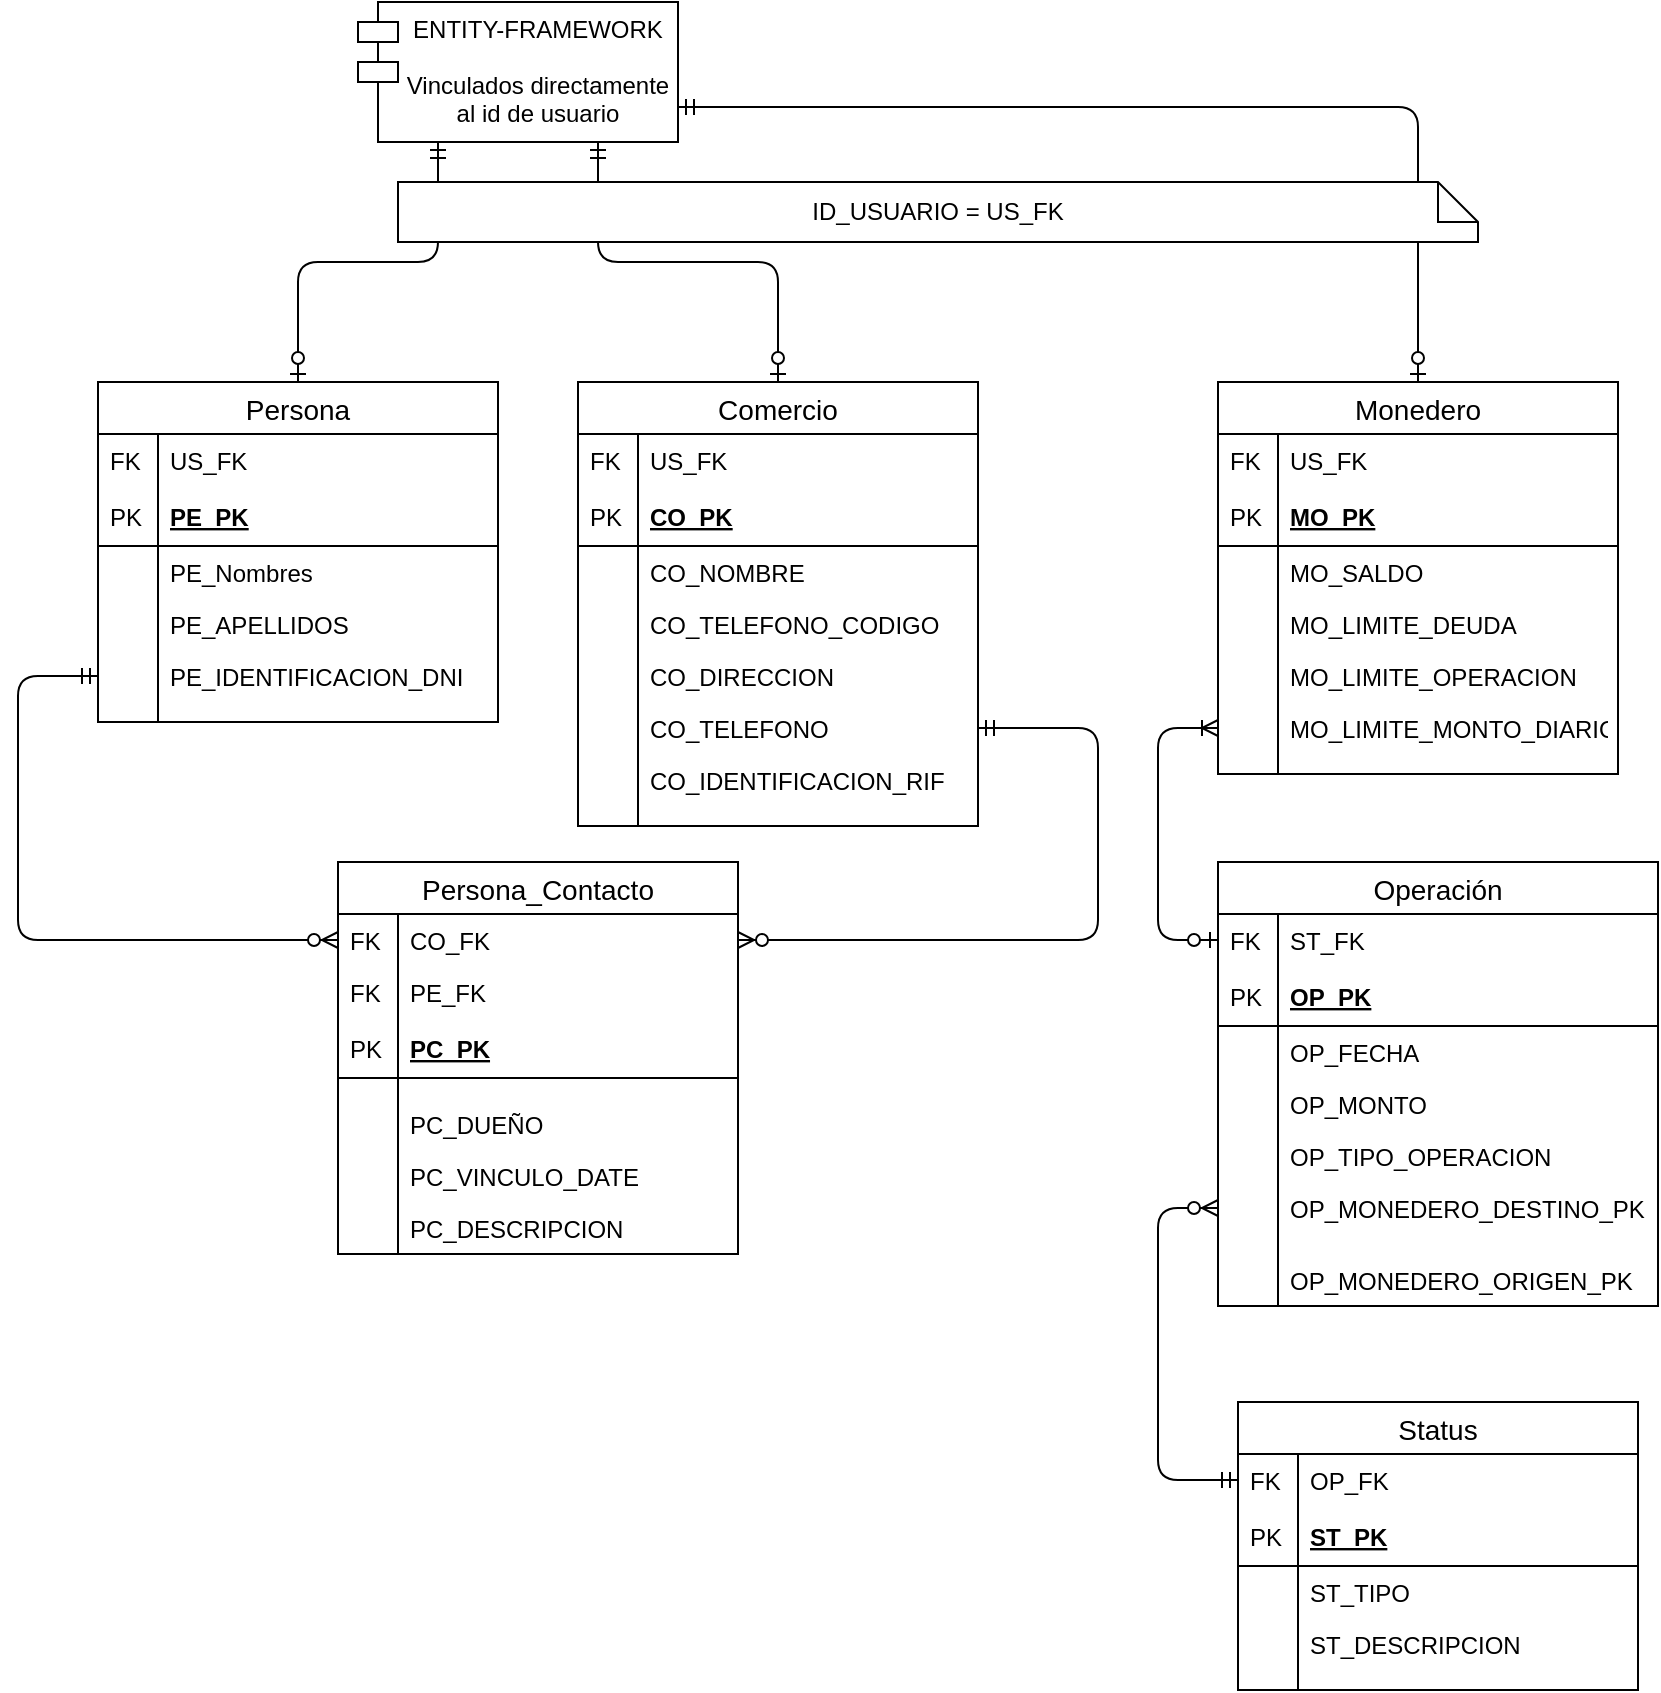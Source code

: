 <mxfile version="13.0.8" type="device"><diagram id="axngu85mqg8mHE7ssoR2" name="Page-1"><mxGraphModel dx="946" dy="1069" grid="1" gridSize="10" guides="1" tooltips="1" connect="1" arrows="1" fold="1" page="1" pageScale="1" pageWidth="827" pageHeight="1169" math="0" shadow="0"><root><mxCell id="0"/><mxCell id="1" parent="0"/><mxCell id="4DA2z_8frAmBCj-Iice0-1" value="Persona" style="swimlane;fontStyle=0;childLayout=stackLayout;horizontal=1;startSize=26;horizontalStack=0;resizeParent=1;resizeParentMax=0;resizeLast=0;collapsible=1;marginBottom=0;align=center;fontSize=14;" vertex="1" parent="1"><mxGeometry x="80" y="360" width="200" height="170" as="geometry"/></mxCell><mxCell id="4DA2z_8frAmBCj-Iice0-12" value="US_FK" style="shape=partialRectangle;top=0;left=0;right=0;bottom=0;align=left;verticalAlign=top;fillColor=none;spacingLeft=34;spacingRight=4;overflow=hidden;rotatable=0;points=[[0,0.5],[1,0.5]];portConstraint=eastwest;dropTarget=0;fontSize=12;" vertex="1" parent="4DA2z_8frAmBCj-Iice0-1"><mxGeometry y="26" width="200" height="26" as="geometry"/></mxCell><mxCell id="4DA2z_8frAmBCj-Iice0-13" value="FK" style="shape=partialRectangle;top=0;left=0;bottom=0;fillColor=none;align=left;verticalAlign=top;spacingLeft=4;spacingRight=4;overflow=hidden;rotatable=0;points=[];portConstraint=eastwest;part=1;fontSize=12;" vertex="1" connectable="0" parent="4DA2z_8frAmBCj-Iice0-12"><mxGeometry width="30" height="26" as="geometry"/></mxCell><mxCell id="4DA2z_8frAmBCj-Iice0-2" value="PE_PK" style="shape=partialRectangle;top=0;left=0;right=0;bottom=1;align=left;verticalAlign=middle;fillColor=none;spacingLeft=34;spacingRight=4;overflow=hidden;rotatable=0;points=[[0,0.5],[1,0.5]];portConstraint=eastwest;dropTarget=0;fontStyle=5;fontSize=12;" vertex="1" parent="4DA2z_8frAmBCj-Iice0-1"><mxGeometry y="52" width="200" height="30" as="geometry"/></mxCell><mxCell id="4DA2z_8frAmBCj-Iice0-3" value="PK" style="shape=partialRectangle;top=0;left=0;bottom=0;fillColor=none;align=left;verticalAlign=middle;spacingLeft=4;spacingRight=4;overflow=hidden;rotatable=0;points=[];portConstraint=eastwest;part=1;fontSize=12;" vertex="1" connectable="0" parent="4DA2z_8frAmBCj-Iice0-2"><mxGeometry width="30" height="30" as="geometry"/></mxCell><mxCell id="4DA2z_8frAmBCj-Iice0-4" value="PE_Nombres" style="shape=partialRectangle;top=0;left=0;right=0;bottom=0;align=left;verticalAlign=top;fillColor=none;spacingLeft=34;spacingRight=4;overflow=hidden;rotatable=0;points=[[0,0.5],[1,0.5]];portConstraint=eastwest;dropTarget=0;fontSize=12;" vertex="1" parent="4DA2z_8frAmBCj-Iice0-1"><mxGeometry y="82" width="200" height="26" as="geometry"/></mxCell><mxCell id="4DA2z_8frAmBCj-Iice0-5" value="" style="shape=partialRectangle;top=0;left=0;bottom=0;fillColor=none;align=left;verticalAlign=top;spacingLeft=4;spacingRight=4;overflow=hidden;rotatable=0;points=[];portConstraint=eastwest;part=1;fontSize=12;" vertex="1" connectable="0" parent="4DA2z_8frAmBCj-Iice0-4"><mxGeometry width="30" height="26" as="geometry"/></mxCell><mxCell id="4DA2z_8frAmBCj-Iice0-6" value="PE_APELLIDOS" style="shape=partialRectangle;top=0;left=0;right=0;bottom=0;align=left;verticalAlign=top;fillColor=none;spacingLeft=34;spacingRight=4;overflow=hidden;rotatable=0;points=[[0,0.5],[1,0.5]];portConstraint=eastwest;dropTarget=0;fontSize=12;" vertex="1" parent="4DA2z_8frAmBCj-Iice0-1"><mxGeometry y="108" width="200" height="26" as="geometry"/></mxCell><mxCell id="4DA2z_8frAmBCj-Iice0-7" value="" style="shape=partialRectangle;top=0;left=0;bottom=0;fillColor=none;align=left;verticalAlign=top;spacingLeft=4;spacingRight=4;overflow=hidden;rotatable=0;points=[];portConstraint=eastwest;part=1;fontSize=12;" vertex="1" connectable="0" parent="4DA2z_8frAmBCj-Iice0-6"><mxGeometry width="30" height="26" as="geometry"/></mxCell><mxCell id="4DA2z_8frAmBCj-Iice0-8" value="PE_IDENTIFICACION_DNI" style="shape=partialRectangle;top=0;left=0;right=0;bottom=0;align=left;verticalAlign=top;fillColor=none;spacingLeft=34;spacingRight=4;overflow=hidden;rotatable=0;points=[[0,0.5],[1,0.5]];portConstraint=eastwest;dropTarget=0;fontSize=12;" vertex="1" parent="4DA2z_8frAmBCj-Iice0-1"><mxGeometry y="134" width="200" height="26" as="geometry"/></mxCell><mxCell id="4DA2z_8frAmBCj-Iice0-9" value="" style="shape=partialRectangle;top=0;left=0;bottom=0;fillColor=none;align=left;verticalAlign=top;spacingLeft=4;spacingRight=4;overflow=hidden;rotatable=0;points=[];portConstraint=eastwest;part=1;fontSize=12;" vertex="1" connectable="0" parent="4DA2z_8frAmBCj-Iice0-8"><mxGeometry width="30" height="26" as="geometry"/></mxCell><mxCell id="4DA2z_8frAmBCj-Iice0-10" value="" style="shape=partialRectangle;top=0;left=0;right=0;bottom=0;align=left;verticalAlign=top;fillColor=none;spacingLeft=34;spacingRight=4;overflow=hidden;rotatable=0;points=[[0,0.5],[1,0.5]];portConstraint=eastwest;dropTarget=0;fontSize=12;" vertex="1" parent="4DA2z_8frAmBCj-Iice0-1"><mxGeometry y="160" width="200" height="10" as="geometry"/></mxCell><mxCell id="4DA2z_8frAmBCj-Iice0-11" value="" style="shape=partialRectangle;top=0;left=0;bottom=0;fillColor=none;align=left;verticalAlign=top;spacingLeft=4;spacingRight=4;overflow=hidden;rotatable=0;points=[];portConstraint=eastwest;part=1;fontSize=12;" vertex="1" connectable="0" parent="4DA2z_8frAmBCj-Iice0-10"><mxGeometry width="30" height="10" as="geometry"/></mxCell><mxCell id="4DA2z_8frAmBCj-Iice0-14" value="Comercio" style="swimlane;fontStyle=0;childLayout=stackLayout;horizontal=1;startSize=26;horizontalStack=0;resizeParent=1;resizeParentMax=0;resizeLast=0;collapsible=1;marginBottom=0;align=center;fontSize=14;" vertex="1" parent="1"><mxGeometry x="320" y="360" width="200" height="222" as="geometry"/></mxCell><mxCell id="4DA2z_8frAmBCj-Iice0-15" value="US_FK" style="shape=partialRectangle;top=0;left=0;right=0;bottom=0;align=left;verticalAlign=top;fillColor=none;spacingLeft=34;spacingRight=4;overflow=hidden;rotatable=0;points=[[0,0.5],[1,0.5]];portConstraint=eastwest;dropTarget=0;fontSize=12;" vertex="1" parent="4DA2z_8frAmBCj-Iice0-14"><mxGeometry y="26" width="200" height="26" as="geometry"/></mxCell><mxCell id="4DA2z_8frAmBCj-Iice0-16" value="FK" style="shape=partialRectangle;top=0;left=0;bottom=0;fillColor=none;align=left;verticalAlign=top;spacingLeft=4;spacingRight=4;overflow=hidden;rotatable=0;points=[];portConstraint=eastwest;part=1;fontSize=12;" vertex="1" connectable="0" parent="4DA2z_8frAmBCj-Iice0-15"><mxGeometry width="30" height="26" as="geometry"/></mxCell><mxCell id="4DA2z_8frAmBCj-Iice0-17" value="CO_PK" style="shape=partialRectangle;top=0;left=0;right=0;bottom=1;align=left;verticalAlign=middle;fillColor=none;spacingLeft=34;spacingRight=4;overflow=hidden;rotatable=0;points=[[0,0.5],[1,0.5]];portConstraint=eastwest;dropTarget=0;fontStyle=5;fontSize=12;" vertex="1" parent="4DA2z_8frAmBCj-Iice0-14"><mxGeometry y="52" width="200" height="30" as="geometry"/></mxCell><mxCell id="4DA2z_8frAmBCj-Iice0-18" value="PK" style="shape=partialRectangle;top=0;left=0;bottom=0;fillColor=none;align=left;verticalAlign=middle;spacingLeft=4;spacingRight=4;overflow=hidden;rotatable=0;points=[];portConstraint=eastwest;part=1;fontSize=12;" vertex="1" connectable="0" parent="4DA2z_8frAmBCj-Iice0-17"><mxGeometry width="30" height="30" as="geometry"/></mxCell><mxCell id="4DA2z_8frAmBCj-Iice0-19" value="CO_NOMBRE" style="shape=partialRectangle;top=0;left=0;right=0;bottom=0;align=left;verticalAlign=top;fillColor=none;spacingLeft=34;spacingRight=4;overflow=hidden;rotatable=0;points=[[0,0.5],[1,0.5]];portConstraint=eastwest;dropTarget=0;fontSize=12;" vertex="1" parent="4DA2z_8frAmBCj-Iice0-14"><mxGeometry y="82" width="200" height="26" as="geometry"/></mxCell><mxCell id="4DA2z_8frAmBCj-Iice0-20" value="" style="shape=partialRectangle;top=0;left=0;bottom=0;fillColor=none;align=left;verticalAlign=top;spacingLeft=4;spacingRight=4;overflow=hidden;rotatable=0;points=[];portConstraint=eastwest;part=1;fontSize=12;" vertex="1" connectable="0" parent="4DA2z_8frAmBCj-Iice0-19"><mxGeometry width="30" height="26" as="geometry"/></mxCell><mxCell id="4DA2z_8frAmBCj-Iice0-27" value="CO_TELEFONO_CODIGO" style="shape=partialRectangle;top=0;left=0;right=0;bottom=0;align=left;verticalAlign=top;fillColor=none;spacingLeft=34;spacingRight=4;overflow=hidden;rotatable=0;points=[[0,0.5],[1,0.5]];portConstraint=eastwest;dropTarget=0;fontSize=12;" vertex="1" parent="4DA2z_8frAmBCj-Iice0-14"><mxGeometry y="108" width="200" height="26" as="geometry"/></mxCell><mxCell id="4DA2z_8frAmBCj-Iice0-28" value="" style="shape=partialRectangle;top=0;left=0;bottom=0;fillColor=none;align=left;verticalAlign=top;spacingLeft=4;spacingRight=4;overflow=hidden;rotatable=0;points=[];portConstraint=eastwest;part=1;fontSize=12;" vertex="1" connectable="0" parent="4DA2z_8frAmBCj-Iice0-27"><mxGeometry width="30" height="26" as="geometry"/></mxCell><mxCell id="4DA2z_8frAmBCj-Iice0-21" value="CO_DIRECCION" style="shape=partialRectangle;top=0;left=0;right=0;bottom=0;align=left;verticalAlign=top;fillColor=none;spacingLeft=34;spacingRight=4;overflow=hidden;rotatable=0;points=[[0,0.5],[1,0.5]];portConstraint=eastwest;dropTarget=0;fontSize=12;" vertex="1" parent="4DA2z_8frAmBCj-Iice0-14"><mxGeometry y="134" width="200" height="26" as="geometry"/></mxCell><mxCell id="4DA2z_8frAmBCj-Iice0-22" value="" style="shape=partialRectangle;top=0;left=0;bottom=0;fillColor=none;align=left;verticalAlign=top;spacingLeft=4;spacingRight=4;overflow=hidden;rotatable=0;points=[];portConstraint=eastwest;part=1;fontSize=12;" vertex="1" connectable="0" parent="4DA2z_8frAmBCj-Iice0-21"><mxGeometry width="30" height="26" as="geometry"/></mxCell><mxCell id="4DA2z_8frAmBCj-Iice0-29" value="CO_TELEFONO" style="shape=partialRectangle;top=0;left=0;right=0;bottom=0;align=left;verticalAlign=top;fillColor=none;spacingLeft=34;spacingRight=4;overflow=hidden;rotatable=0;points=[[0,0.5],[1,0.5]];portConstraint=eastwest;dropTarget=0;fontSize=12;" vertex="1" parent="4DA2z_8frAmBCj-Iice0-14"><mxGeometry y="160" width="200" height="26" as="geometry"/></mxCell><mxCell id="4DA2z_8frAmBCj-Iice0-30" value="" style="shape=partialRectangle;top=0;left=0;bottom=0;fillColor=none;align=left;verticalAlign=top;spacingLeft=4;spacingRight=4;overflow=hidden;rotatable=0;points=[];portConstraint=eastwest;part=1;fontSize=12;" vertex="1" connectable="0" parent="4DA2z_8frAmBCj-Iice0-29"><mxGeometry width="30" height="26" as="geometry"/></mxCell><mxCell id="4DA2z_8frAmBCj-Iice0-23" value="CO_IDENTIFICACION_RIF" style="shape=partialRectangle;top=0;left=0;right=0;bottom=0;align=left;verticalAlign=top;fillColor=none;spacingLeft=34;spacingRight=4;overflow=hidden;rotatable=0;points=[[0,0.5],[1,0.5]];portConstraint=eastwest;dropTarget=0;fontSize=12;" vertex="1" parent="4DA2z_8frAmBCj-Iice0-14"><mxGeometry y="186" width="200" height="26" as="geometry"/></mxCell><mxCell id="4DA2z_8frAmBCj-Iice0-24" value="" style="shape=partialRectangle;top=0;left=0;bottom=0;fillColor=none;align=left;verticalAlign=top;spacingLeft=4;spacingRight=4;overflow=hidden;rotatable=0;points=[];portConstraint=eastwest;part=1;fontSize=12;" vertex="1" connectable="0" parent="4DA2z_8frAmBCj-Iice0-23"><mxGeometry width="30" height="26" as="geometry"/></mxCell><mxCell id="4DA2z_8frAmBCj-Iice0-25" value="" style="shape=partialRectangle;top=0;left=0;right=0;bottom=0;align=left;verticalAlign=top;fillColor=none;spacingLeft=34;spacingRight=4;overflow=hidden;rotatable=0;points=[[0,0.5],[1,0.5]];portConstraint=eastwest;dropTarget=0;fontSize=12;" vertex="1" parent="4DA2z_8frAmBCj-Iice0-14"><mxGeometry y="212" width="200" height="10" as="geometry"/></mxCell><mxCell id="4DA2z_8frAmBCj-Iice0-26" value="" style="shape=partialRectangle;top=0;left=0;bottom=0;fillColor=none;align=left;verticalAlign=top;spacingLeft=4;spacingRight=4;overflow=hidden;rotatable=0;points=[];portConstraint=eastwest;part=1;fontSize=12;" vertex="1" connectable="0" parent="4DA2z_8frAmBCj-Iice0-25"><mxGeometry width="30" height="10" as="geometry"/></mxCell><mxCell id="4DA2z_8frAmBCj-Iice0-31" value="Persona_Contacto" style="swimlane;fontStyle=0;childLayout=stackLayout;horizontal=1;startSize=26;horizontalStack=0;resizeParent=1;resizeParentMax=0;resizeLast=0;collapsible=1;marginBottom=0;align=center;fontSize=14;" vertex="1" parent="1"><mxGeometry x="200" y="600" width="200" height="196" as="geometry"/></mxCell><mxCell id="4DA2z_8frAmBCj-Iice0-32" value="CO_FK" style="shape=partialRectangle;top=0;left=0;right=0;bottom=0;align=left;verticalAlign=top;fillColor=none;spacingLeft=34;spacingRight=4;overflow=hidden;rotatable=0;points=[[0,0.5],[1,0.5]];portConstraint=eastwest;dropTarget=0;fontSize=12;" vertex="1" parent="4DA2z_8frAmBCj-Iice0-31"><mxGeometry y="26" width="200" height="26" as="geometry"/></mxCell><mxCell id="4DA2z_8frAmBCj-Iice0-33" value="FK" style="shape=partialRectangle;top=0;left=0;bottom=0;fillColor=none;align=left;verticalAlign=top;spacingLeft=4;spacingRight=4;overflow=hidden;rotatable=0;points=[];portConstraint=eastwest;part=1;fontSize=12;" vertex="1" connectable="0" parent="4DA2z_8frAmBCj-Iice0-32"><mxGeometry width="30" height="26" as="geometry"/></mxCell><mxCell id="4DA2z_8frAmBCj-Iice0-48" value="PE_FK" style="shape=partialRectangle;top=0;left=0;right=0;bottom=0;align=left;verticalAlign=top;fillColor=none;spacingLeft=34;spacingRight=4;overflow=hidden;rotatable=0;points=[[0,0.5],[1,0.5]];portConstraint=eastwest;dropTarget=0;fontSize=12;" vertex="1" parent="4DA2z_8frAmBCj-Iice0-31"><mxGeometry y="52" width="200" height="26" as="geometry"/></mxCell><mxCell id="4DA2z_8frAmBCj-Iice0-49" value="FK" style="shape=partialRectangle;top=0;left=0;bottom=0;fillColor=none;align=left;verticalAlign=top;spacingLeft=4;spacingRight=4;overflow=hidden;rotatable=0;points=[];portConstraint=eastwest;part=1;fontSize=12;" vertex="1" connectable="0" parent="4DA2z_8frAmBCj-Iice0-48"><mxGeometry width="30" height="26" as="geometry"/></mxCell><mxCell id="4DA2z_8frAmBCj-Iice0-34" value="PC_PK" style="shape=partialRectangle;top=0;left=0;right=0;bottom=1;align=left;verticalAlign=middle;fillColor=none;spacingLeft=34;spacingRight=4;overflow=hidden;rotatable=0;points=[[0,0.5],[1,0.5]];portConstraint=eastwest;dropTarget=0;fontStyle=5;fontSize=12;" vertex="1" parent="4DA2z_8frAmBCj-Iice0-31"><mxGeometry y="78" width="200" height="30" as="geometry"/></mxCell><mxCell id="4DA2z_8frAmBCj-Iice0-35" value="PK" style="shape=partialRectangle;top=0;left=0;bottom=0;fillColor=none;align=left;verticalAlign=middle;spacingLeft=4;spacingRight=4;overflow=hidden;rotatable=0;points=[];portConstraint=eastwest;part=1;fontSize=12;" vertex="1" connectable="0" parent="4DA2z_8frAmBCj-Iice0-34"><mxGeometry width="30" height="30" as="geometry"/></mxCell><mxCell id="4DA2z_8frAmBCj-Iice0-46" value="" style="shape=partialRectangle;top=0;left=0;right=0;bottom=0;align=left;verticalAlign=top;fillColor=none;spacingLeft=34;spacingRight=4;overflow=hidden;rotatable=0;points=[[0,0.5],[1,0.5]];portConstraint=eastwest;dropTarget=0;fontSize=12;" vertex="1" parent="4DA2z_8frAmBCj-Iice0-31"><mxGeometry y="108" width="200" height="10" as="geometry"/></mxCell><mxCell id="4DA2z_8frAmBCj-Iice0-47" value="" style="shape=partialRectangle;top=0;left=0;bottom=0;fillColor=none;align=left;verticalAlign=top;spacingLeft=4;spacingRight=4;overflow=hidden;rotatable=0;points=[];portConstraint=eastwest;part=1;fontSize=12;" vertex="1" connectable="0" parent="4DA2z_8frAmBCj-Iice0-46"><mxGeometry width="30" height="10" as="geometry"/></mxCell><mxCell id="4DA2z_8frAmBCj-Iice0-52" value="PC_DUEÑO" style="shape=partialRectangle;top=0;left=0;right=0;bottom=0;align=left;verticalAlign=top;fillColor=none;spacingLeft=34;spacingRight=4;overflow=hidden;rotatable=0;points=[[0,0.5],[1,0.5]];portConstraint=eastwest;dropTarget=0;fontSize=12;" vertex="1" parent="4DA2z_8frAmBCj-Iice0-31"><mxGeometry y="118" width="200" height="26" as="geometry"/></mxCell><mxCell id="4DA2z_8frAmBCj-Iice0-53" value="" style="shape=partialRectangle;top=0;left=0;bottom=0;fillColor=none;align=left;verticalAlign=top;spacingLeft=4;spacingRight=4;overflow=hidden;rotatable=0;points=[];portConstraint=eastwest;part=1;fontSize=12;" vertex="1" connectable="0" parent="4DA2z_8frAmBCj-Iice0-52"><mxGeometry width="30" height="26" as="geometry"/></mxCell><mxCell id="4DA2z_8frAmBCj-Iice0-54" value="PC_VINCULO_DATE" style="shape=partialRectangle;top=0;left=0;right=0;bottom=0;align=left;verticalAlign=top;fillColor=none;spacingLeft=34;spacingRight=4;overflow=hidden;rotatable=0;points=[[0,0.5],[1,0.5]];portConstraint=eastwest;dropTarget=0;fontSize=12;" vertex="1" parent="4DA2z_8frAmBCj-Iice0-31"><mxGeometry y="144" width="200" height="26" as="geometry"/></mxCell><mxCell id="4DA2z_8frAmBCj-Iice0-55" value="" style="shape=partialRectangle;top=0;left=0;bottom=0;fillColor=none;align=left;verticalAlign=top;spacingLeft=4;spacingRight=4;overflow=hidden;rotatable=0;points=[];portConstraint=eastwest;part=1;fontSize=12;" vertex="1" connectable="0" parent="4DA2z_8frAmBCj-Iice0-54"><mxGeometry width="30" height="26" as="geometry"/></mxCell><mxCell id="4DA2z_8frAmBCj-Iice0-56" value="PC_DESCRIPCION" style="shape=partialRectangle;top=0;left=0;right=0;bottom=0;align=left;verticalAlign=top;fillColor=none;spacingLeft=34;spacingRight=4;overflow=hidden;rotatable=0;points=[[0,0.5],[1,0.5]];portConstraint=eastwest;dropTarget=0;fontSize=12;" vertex="1" parent="4DA2z_8frAmBCj-Iice0-31"><mxGeometry y="170" width="200" height="26" as="geometry"/></mxCell><mxCell id="4DA2z_8frAmBCj-Iice0-57" value="" style="shape=partialRectangle;top=0;left=0;bottom=0;fillColor=none;align=left;verticalAlign=top;spacingLeft=4;spacingRight=4;overflow=hidden;rotatable=0;points=[];portConstraint=eastwest;part=1;fontSize=12;" vertex="1" connectable="0" parent="4DA2z_8frAmBCj-Iice0-56"><mxGeometry width="30" height="26" as="geometry"/></mxCell><mxCell id="4DA2z_8frAmBCj-Iice0-59" value="ENTITY-FRAMEWORK&#10;&#10;Vinculados directamente &#10;al id de usuario" style="shape=module;align=left;spacingLeft=20;align=center;verticalAlign=top;" vertex="1" parent="1"><mxGeometry x="210" y="170" width="160" height="70" as="geometry"/></mxCell><mxCell id="4DA2z_8frAmBCj-Iice0-60" value="" style="edgeStyle=orthogonalEdgeStyle;fontSize=12;html=1;endArrow=ERzeroToMany;startArrow=ERmandOne;entryX=0;entryY=0.5;entryDx=0;entryDy=0;exitX=0;exitY=0.5;exitDx=0;exitDy=0;" edge="1" parent="1" source="4DA2z_8frAmBCj-Iice0-8" target="4DA2z_8frAmBCj-Iice0-32"><mxGeometry width="100" height="100" relative="1" as="geometry"><mxPoint x="220" y="590" as="sourcePoint"/><mxPoint x="550" y="590" as="targetPoint"/><Array as="points"><mxPoint x="40" y="507"/><mxPoint x="40" y="639"/></Array></mxGeometry></mxCell><mxCell id="4DA2z_8frAmBCj-Iice0-61" value="" style="edgeStyle=orthogonalEdgeStyle;fontSize=12;html=1;endArrow=ERzeroToMany;startArrow=ERmandOne;entryX=1;entryY=0.5;entryDx=0;entryDy=0;exitX=1;exitY=0.5;exitDx=0;exitDy=0;" edge="1" parent="1" source="4DA2z_8frAmBCj-Iice0-29" target="4DA2z_8frAmBCj-Iice0-32"><mxGeometry width="100" height="100" relative="1" as="geometry"><mxPoint x="470" y="760" as="sourcePoint"/><mxPoint x="570" y="660" as="targetPoint"/><Array as="points"><mxPoint x="580" y="533"/><mxPoint x="580" y="639"/></Array></mxGeometry></mxCell><mxCell id="4DA2z_8frAmBCj-Iice0-62" value="" style="edgeStyle=orthogonalEdgeStyle;fontSize=12;html=1;endArrow=ERzeroToOne;startArrow=ERmandOne;entryX=0.5;entryY=0;entryDx=0;entryDy=0;exitX=0.25;exitY=1;exitDx=0;exitDy=0;" edge="1" parent="1" source="4DA2z_8frAmBCj-Iice0-59" target="4DA2z_8frAmBCj-Iice0-1"><mxGeometry width="100" height="100" relative="1" as="geometry"><mxPoint x="90" y="360" as="sourcePoint"/><mxPoint x="190" y="260" as="targetPoint"/></mxGeometry></mxCell><mxCell id="4DA2z_8frAmBCj-Iice0-63" value="" style="edgeStyle=orthogonalEdgeStyle;fontSize=12;html=1;endArrow=ERzeroToOne;startArrow=ERmandOne;entryX=0.5;entryY=0;entryDx=0;entryDy=0;exitX=0.75;exitY=1;exitDx=0;exitDy=0;" edge="1" parent="1" source="4DA2z_8frAmBCj-Iice0-59" target="4DA2z_8frAmBCj-Iice0-14"><mxGeometry width="100" height="100" relative="1" as="geometry"><mxPoint x="300" y="370" as="sourcePoint"/><mxPoint x="400" y="270" as="targetPoint"/></mxGeometry></mxCell><mxCell id="4DA2z_8frAmBCj-Iice0-65" value="Monedero" style="swimlane;fontStyle=0;childLayout=stackLayout;horizontal=1;startSize=26;horizontalStack=0;resizeParent=1;resizeParentMax=0;resizeLast=0;collapsible=1;marginBottom=0;align=center;fontSize=14;" vertex="1" parent="1"><mxGeometry x="640" y="360" width="200" height="196" as="geometry"/></mxCell><mxCell id="4DA2z_8frAmBCj-Iice0-66" value="US_FK" style="shape=partialRectangle;top=0;left=0;right=0;bottom=0;align=left;verticalAlign=top;fillColor=none;spacingLeft=34;spacingRight=4;overflow=hidden;rotatable=0;points=[[0,0.5],[1,0.5]];portConstraint=eastwest;dropTarget=0;fontSize=12;" vertex="1" parent="4DA2z_8frAmBCj-Iice0-65"><mxGeometry y="26" width="200" height="26" as="geometry"/></mxCell><mxCell id="4DA2z_8frAmBCj-Iice0-67" value="FK" style="shape=partialRectangle;top=0;left=0;bottom=0;fillColor=none;align=left;verticalAlign=top;spacingLeft=4;spacingRight=4;overflow=hidden;rotatable=0;points=[];portConstraint=eastwest;part=1;fontSize=12;" vertex="1" connectable="0" parent="4DA2z_8frAmBCj-Iice0-66"><mxGeometry width="30" height="26" as="geometry"/></mxCell><mxCell id="4DA2z_8frAmBCj-Iice0-68" value="MO_PK" style="shape=partialRectangle;top=0;left=0;right=0;bottom=1;align=left;verticalAlign=middle;fillColor=none;spacingLeft=34;spacingRight=4;overflow=hidden;rotatable=0;points=[[0,0.5],[1,0.5]];portConstraint=eastwest;dropTarget=0;fontStyle=5;fontSize=12;" vertex="1" parent="4DA2z_8frAmBCj-Iice0-65"><mxGeometry y="52" width="200" height="30" as="geometry"/></mxCell><mxCell id="4DA2z_8frAmBCj-Iice0-69" value="PK" style="shape=partialRectangle;top=0;left=0;bottom=0;fillColor=none;align=left;verticalAlign=middle;spacingLeft=4;spacingRight=4;overflow=hidden;rotatable=0;points=[];portConstraint=eastwest;part=1;fontSize=12;" vertex="1" connectable="0" parent="4DA2z_8frAmBCj-Iice0-68"><mxGeometry width="30" height="30" as="geometry"/></mxCell><mxCell id="4DA2z_8frAmBCj-Iice0-70" value="MO_SALDO" style="shape=partialRectangle;top=0;left=0;right=0;bottom=0;align=left;verticalAlign=top;fillColor=none;spacingLeft=34;spacingRight=4;overflow=hidden;rotatable=0;points=[[0,0.5],[1,0.5]];portConstraint=eastwest;dropTarget=0;fontSize=12;" vertex="1" parent="4DA2z_8frAmBCj-Iice0-65"><mxGeometry y="82" width="200" height="26" as="geometry"/></mxCell><mxCell id="4DA2z_8frAmBCj-Iice0-71" value="" style="shape=partialRectangle;top=0;left=0;bottom=0;fillColor=none;align=left;verticalAlign=top;spacingLeft=4;spacingRight=4;overflow=hidden;rotatable=0;points=[];portConstraint=eastwest;part=1;fontSize=12;" vertex="1" connectable="0" parent="4DA2z_8frAmBCj-Iice0-70"><mxGeometry width="30" height="26" as="geometry"/></mxCell><mxCell id="4DA2z_8frAmBCj-Iice0-72" value="MO_LIMITE_DEUDA" style="shape=partialRectangle;top=0;left=0;right=0;bottom=0;align=left;verticalAlign=top;fillColor=none;spacingLeft=34;spacingRight=4;overflow=hidden;rotatable=0;points=[[0,0.5],[1,0.5]];portConstraint=eastwest;dropTarget=0;fontSize=12;" vertex="1" parent="4DA2z_8frAmBCj-Iice0-65"><mxGeometry y="108" width="200" height="26" as="geometry"/></mxCell><mxCell id="4DA2z_8frAmBCj-Iice0-73" value="" style="shape=partialRectangle;top=0;left=0;bottom=0;fillColor=none;align=left;verticalAlign=top;spacingLeft=4;spacingRight=4;overflow=hidden;rotatable=0;points=[];portConstraint=eastwest;part=1;fontSize=12;" vertex="1" connectable="0" parent="4DA2z_8frAmBCj-Iice0-72"><mxGeometry width="30" height="26" as="geometry"/></mxCell><mxCell id="4DA2z_8frAmBCj-Iice0-74" value="MO_LIMITE_OPERACION" style="shape=partialRectangle;top=0;left=0;right=0;bottom=0;align=left;verticalAlign=top;fillColor=none;spacingLeft=34;spacingRight=4;overflow=hidden;rotatable=0;points=[[0,0.5],[1,0.5]];portConstraint=eastwest;dropTarget=0;fontSize=12;" vertex="1" parent="4DA2z_8frAmBCj-Iice0-65"><mxGeometry y="134" width="200" height="26" as="geometry"/></mxCell><mxCell id="4DA2z_8frAmBCj-Iice0-75" value="" style="shape=partialRectangle;top=0;left=0;bottom=0;fillColor=none;align=left;verticalAlign=top;spacingLeft=4;spacingRight=4;overflow=hidden;rotatable=0;points=[];portConstraint=eastwest;part=1;fontSize=12;" vertex="1" connectable="0" parent="4DA2z_8frAmBCj-Iice0-74"><mxGeometry width="30" height="26" as="geometry"/></mxCell><mxCell id="4DA2z_8frAmBCj-Iice0-76" value="MO_LIMITE_MONTO_DIARIO" style="shape=partialRectangle;top=0;left=0;right=0;bottom=0;align=left;verticalAlign=top;fillColor=none;spacingLeft=34;spacingRight=4;overflow=hidden;rotatable=0;points=[[0,0.5],[1,0.5]];portConstraint=eastwest;dropTarget=0;fontSize=12;" vertex="1" parent="4DA2z_8frAmBCj-Iice0-65"><mxGeometry y="160" width="200" height="26" as="geometry"/></mxCell><mxCell id="4DA2z_8frAmBCj-Iice0-77" value="" style="shape=partialRectangle;top=0;left=0;bottom=0;fillColor=none;align=left;verticalAlign=top;spacingLeft=4;spacingRight=4;overflow=hidden;rotatable=0;points=[];portConstraint=eastwest;part=1;fontSize=12;" vertex="1" connectable="0" parent="4DA2z_8frAmBCj-Iice0-76"><mxGeometry width="30" height="26" as="geometry"/></mxCell><mxCell id="4DA2z_8frAmBCj-Iice0-80" value="" style="shape=partialRectangle;top=0;left=0;right=0;bottom=0;align=left;verticalAlign=top;fillColor=none;spacingLeft=34;spacingRight=4;overflow=hidden;rotatable=0;points=[[0,0.5],[1,0.5]];portConstraint=eastwest;dropTarget=0;fontSize=12;" vertex="1" parent="4DA2z_8frAmBCj-Iice0-65"><mxGeometry y="186" width="200" height="10" as="geometry"/></mxCell><mxCell id="4DA2z_8frAmBCj-Iice0-81" value="" style="shape=partialRectangle;top=0;left=0;bottom=0;fillColor=none;align=left;verticalAlign=top;spacingLeft=4;spacingRight=4;overflow=hidden;rotatable=0;points=[];portConstraint=eastwest;part=1;fontSize=12;" vertex="1" connectable="0" parent="4DA2z_8frAmBCj-Iice0-80"><mxGeometry width="30" height="10" as="geometry"/></mxCell><mxCell id="4DA2z_8frAmBCj-Iice0-83" value="" style="edgeStyle=orthogonalEdgeStyle;fontSize=12;html=1;endArrow=ERzeroToOne;startArrow=ERmandOne;entryX=0.5;entryY=0;entryDx=0;entryDy=0;exitX=1;exitY=0.75;exitDx=0;exitDy=0;" edge="1" parent="1" source="4DA2z_8frAmBCj-Iice0-59" target="4DA2z_8frAmBCj-Iice0-65"><mxGeometry width="100" height="100" relative="1" as="geometry"><mxPoint x="470" y="270" as="sourcePoint"/><mxPoint x="570" y="170" as="targetPoint"/></mxGeometry></mxCell><mxCell id="4DA2z_8frAmBCj-Iice0-64" value="ID_USUARIO = US_FK" style="shape=note;size=20;whiteSpace=wrap;html=1;" vertex="1" parent="1"><mxGeometry x="230" y="260" width="540" height="30" as="geometry"/></mxCell><mxCell id="4DA2z_8frAmBCj-Iice0-99" value="Operación" style="swimlane;fontStyle=0;childLayout=stackLayout;horizontal=1;startSize=26;horizontalStack=0;resizeParent=1;resizeParentMax=0;resizeLast=0;collapsible=1;marginBottom=0;align=center;fontSize=14;" vertex="1" parent="1"><mxGeometry x="640" y="600" width="220" height="222" as="geometry"/></mxCell><mxCell id="4DA2z_8frAmBCj-Iice0-100" value="ST_FK" style="shape=partialRectangle;top=0;left=0;right=0;bottom=0;align=left;verticalAlign=top;fillColor=none;spacingLeft=34;spacingRight=4;overflow=hidden;rotatable=0;points=[[0,0.5],[1,0.5]];portConstraint=eastwest;dropTarget=0;fontSize=12;" vertex="1" parent="4DA2z_8frAmBCj-Iice0-99"><mxGeometry y="26" width="220" height="26" as="geometry"/></mxCell><mxCell id="4DA2z_8frAmBCj-Iice0-101" value="FK" style="shape=partialRectangle;top=0;left=0;bottom=0;fillColor=none;align=left;verticalAlign=top;spacingLeft=4;spacingRight=4;overflow=hidden;rotatable=0;points=[];portConstraint=eastwest;part=1;fontSize=12;" vertex="1" connectable="0" parent="4DA2z_8frAmBCj-Iice0-100"><mxGeometry width="30" height="26" as="geometry"/></mxCell><mxCell id="4DA2z_8frAmBCj-Iice0-102" value="OP_PK" style="shape=partialRectangle;top=0;left=0;right=0;bottom=1;align=left;verticalAlign=middle;fillColor=none;spacingLeft=34;spacingRight=4;overflow=hidden;rotatable=0;points=[[0,0.5],[1,0.5]];portConstraint=eastwest;dropTarget=0;fontStyle=5;fontSize=12;" vertex="1" parent="4DA2z_8frAmBCj-Iice0-99"><mxGeometry y="52" width="220" height="30" as="geometry"/></mxCell><mxCell id="4DA2z_8frAmBCj-Iice0-103" value="PK" style="shape=partialRectangle;top=0;left=0;bottom=0;fillColor=none;align=left;verticalAlign=middle;spacingLeft=4;spacingRight=4;overflow=hidden;rotatable=0;points=[];portConstraint=eastwest;part=1;fontSize=12;" vertex="1" connectable="0" parent="4DA2z_8frAmBCj-Iice0-102"><mxGeometry width="30" height="30" as="geometry"/></mxCell><mxCell id="4DA2z_8frAmBCj-Iice0-104" value="OP_FECHA" style="shape=partialRectangle;top=0;left=0;right=0;bottom=0;align=left;verticalAlign=top;fillColor=none;spacingLeft=34;spacingRight=4;overflow=hidden;rotatable=0;points=[[0,0.5],[1,0.5]];portConstraint=eastwest;dropTarget=0;fontSize=12;" vertex="1" parent="4DA2z_8frAmBCj-Iice0-99"><mxGeometry y="82" width="220" height="26" as="geometry"/></mxCell><mxCell id="4DA2z_8frAmBCj-Iice0-105" value="" style="shape=partialRectangle;top=0;left=0;bottom=0;fillColor=none;align=left;verticalAlign=top;spacingLeft=4;spacingRight=4;overflow=hidden;rotatable=0;points=[];portConstraint=eastwest;part=1;fontSize=12;" vertex="1" connectable="0" parent="4DA2z_8frAmBCj-Iice0-104"><mxGeometry width="30" height="26" as="geometry"/></mxCell><mxCell id="4DA2z_8frAmBCj-Iice0-106" value="OP_MONTO" style="shape=partialRectangle;top=0;left=0;right=0;bottom=0;align=left;verticalAlign=top;fillColor=none;spacingLeft=34;spacingRight=4;overflow=hidden;rotatable=0;points=[[0,0.5],[1,0.5]];portConstraint=eastwest;dropTarget=0;fontSize=12;" vertex="1" parent="4DA2z_8frAmBCj-Iice0-99"><mxGeometry y="108" width="220" height="26" as="geometry"/></mxCell><mxCell id="4DA2z_8frAmBCj-Iice0-107" value="" style="shape=partialRectangle;top=0;left=0;bottom=0;fillColor=none;align=left;verticalAlign=top;spacingLeft=4;spacingRight=4;overflow=hidden;rotatable=0;points=[];portConstraint=eastwest;part=1;fontSize=12;" vertex="1" connectable="0" parent="4DA2z_8frAmBCj-Iice0-106"><mxGeometry width="30" height="26" as="geometry"/></mxCell><mxCell id="4DA2z_8frAmBCj-Iice0-108" value="OP_TIPO_OPERACION" style="shape=partialRectangle;top=0;left=0;right=0;bottom=0;align=left;verticalAlign=top;fillColor=none;spacingLeft=34;spacingRight=4;overflow=hidden;rotatable=0;points=[[0,0.5],[1,0.5]];portConstraint=eastwest;dropTarget=0;fontSize=12;" vertex="1" parent="4DA2z_8frAmBCj-Iice0-99"><mxGeometry y="134" width="220" height="26" as="geometry"/></mxCell><mxCell id="4DA2z_8frAmBCj-Iice0-109" value="" style="shape=partialRectangle;top=0;left=0;bottom=0;fillColor=none;align=left;verticalAlign=top;spacingLeft=4;spacingRight=4;overflow=hidden;rotatable=0;points=[];portConstraint=eastwest;part=1;fontSize=12;" vertex="1" connectable="0" parent="4DA2z_8frAmBCj-Iice0-108"><mxGeometry width="30" height="26" as="geometry"/></mxCell><mxCell id="4DA2z_8frAmBCj-Iice0-110" value="OP_MONEDERO_DESTINO_PK" style="shape=partialRectangle;top=0;left=0;right=0;bottom=0;align=left;verticalAlign=top;fillColor=none;spacingLeft=34;spacingRight=4;overflow=hidden;rotatable=0;points=[[0,0.5],[1,0.5]];portConstraint=eastwest;dropTarget=0;fontSize=12;" vertex="1" parent="4DA2z_8frAmBCj-Iice0-99"><mxGeometry y="160" width="220" height="26" as="geometry"/></mxCell><mxCell id="4DA2z_8frAmBCj-Iice0-111" value="" style="shape=partialRectangle;top=0;left=0;bottom=0;fillColor=none;align=left;verticalAlign=top;spacingLeft=4;spacingRight=4;overflow=hidden;rotatable=0;points=[];portConstraint=eastwest;part=1;fontSize=12;" vertex="1" connectable="0" parent="4DA2z_8frAmBCj-Iice0-110"><mxGeometry width="30" height="26" as="geometry"/></mxCell><mxCell id="4DA2z_8frAmBCj-Iice0-112" value="" style="shape=partialRectangle;top=0;left=0;right=0;bottom=0;align=left;verticalAlign=top;fillColor=none;spacingLeft=34;spacingRight=4;overflow=hidden;rotatable=0;points=[[0,0.5],[1,0.5]];portConstraint=eastwest;dropTarget=0;fontSize=12;" vertex="1" parent="4DA2z_8frAmBCj-Iice0-99"><mxGeometry y="186" width="220" height="10" as="geometry"/></mxCell><mxCell id="4DA2z_8frAmBCj-Iice0-113" value="" style="shape=partialRectangle;top=0;left=0;bottom=0;fillColor=none;align=left;verticalAlign=top;spacingLeft=4;spacingRight=4;overflow=hidden;rotatable=0;points=[];portConstraint=eastwest;part=1;fontSize=12;" vertex="1" connectable="0" parent="4DA2z_8frAmBCj-Iice0-112"><mxGeometry width="30" height="10" as="geometry"/></mxCell><mxCell id="4DA2z_8frAmBCj-Iice0-114" value="OP_MONEDERO_ORIGEN_PK" style="shape=partialRectangle;top=0;left=0;right=0;bottom=0;align=left;verticalAlign=top;fillColor=none;spacingLeft=34;spacingRight=4;overflow=hidden;rotatable=0;points=[[0,0.5],[1,0.5]];portConstraint=eastwest;dropTarget=0;fontSize=12;" vertex="1" parent="4DA2z_8frAmBCj-Iice0-99"><mxGeometry y="196" width="220" height="26" as="geometry"/></mxCell><mxCell id="4DA2z_8frAmBCj-Iice0-115" value="" style="shape=partialRectangle;top=0;left=0;bottom=0;fillColor=none;align=left;verticalAlign=top;spacingLeft=4;spacingRight=4;overflow=hidden;rotatable=0;points=[];portConstraint=eastwest;part=1;fontSize=12;" vertex="1" connectable="0" parent="4DA2z_8frAmBCj-Iice0-114"><mxGeometry width="30" height="26" as="geometry"/></mxCell><mxCell id="4DA2z_8frAmBCj-Iice0-84" value="Status" style="swimlane;fontStyle=0;childLayout=stackLayout;horizontal=1;startSize=26;horizontalStack=0;resizeParent=1;resizeParentMax=0;resizeLast=0;collapsible=1;marginBottom=0;align=center;fontSize=14;" vertex="1" parent="1"><mxGeometry x="650" y="870" width="200" height="144" as="geometry"/></mxCell><mxCell id="4DA2z_8frAmBCj-Iice0-85" value="OP_FK" style="shape=partialRectangle;top=0;left=0;right=0;bottom=0;align=left;verticalAlign=top;fillColor=none;spacingLeft=34;spacingRight=4;overflow=hidden;rotatable=0;points=[[0,0.5],[1,0.5]];portConstraint=eastwest;dropTarget=0;fontSize=12;" vertex="1" parent="4DA2z_8frAmBCj-Iice0-84"><mxGeometry y="26" width="200" height="26" as="geometry"/></mxCell><mxCell id="4DA2z_8frAmBCj-Iice0-86" value="FK" style="shape=partialRectangle;top=0;left=0;bottom=0;fillColor=none;align=left;verticalAlign=top;spacingLeft=4;spacingRight=4;overflow=hidden;rotatable=0;points=[];portConstraint=eastwest;part=1;fontSize=12;" vertex="1" connectable="0" parent="4DA2z_8frAmBCj-Iice0-85"><mxGeometry width="30" height="26" as="geometry"/></mxCell><mxCell id="4DA2z_8frAmBCj-Iice0-87" value="ST_PK" style="shape=partialRectangle;top=0;left=0;right=0;bottom=1;align=left;verticalAlign=middle;fillColor=none;spacingLeft=34;spacingRight=4;overflow=hidden;rotatable=0;points=[[0,0.5],[1,0.5]];portConstraint=eastwest;dropTarget=0;fontStyle=5;fontSize=12;" vertex="1" parent="4DA2z_8frAmBCj-Iice0-84"><mxGeometry y="52" width="200" height="30" as="geometry"/></mxCell><mxCell id="4DA2z_8frAmBCj-Iice0-88" value="PK" style="shape=partialRectangle;top=0;left=0;bottom=0;fillColor=none;align=left;verticalAlign=middle;spacingLeft=4;spacingRight=4;overflow=hidden;rotatable=0;points=[];portConstraint=eastwest;part=1;fontSize=12;" vertex="1" connectable="0" parent="4DA2z_8frAmBCj-Iice0-87"><mxGeometry width="30" height="30" as="geometry"/></mxCell><mxCell id="4DA2z_8frAmBCj-Iice0-89" value="ST_TIPO" style="shape=partialRectangle;top=0;left=0;right=0;bottom=0;align=left;verticalAlign=top;fillColor=none;spacingLeft=34;spacingRight=4;overflow=hidden;rotatable=0;points=[[0,0.5],[1,0.5]];portConstraint=eastwest;dropTarget=0;fontSize=12;" vertex="1" parent="4DA2z_8frAmBCj-Iice0-84"><mxGeometry y="82" width="200" height="26" as="geometry"/></mxCell><mxCell id="4DA2z_8frAmBCj-Iice0-90" value="" style="shape=partialRectangle;top=0;left=0;bottom=0;fillColor=none;align=left;verticalAlign=top;spacingLeft=4;spacingRight=4;overflow=hidden;rotatable=0;points=[];portConstraint=eastwest;part=1;fontSize=12;" vertex="1" connectable="0" parent="4DA2z_8frAmBCj-Iice0-89"><mxGeometry width="30" height="26" as="geometry"/></mxCell><mxCell id="4DA2z_8frAmBCj-Iice0-91" value="ST_DESCRIPCION" style="shape=partialRectangle;top=0;left=0;right=0;bottom=0;align=left;verticalAlign=top;fillColor=none;spacingLeft=34;spacingRight=4;overflow=hidden;rotatable=0;points=[[0,0.5],[1,0.5]];portConstraint=eastwest;dropTarget=0;fontSize=12;" vertex="1" parent="4DA2z_8frAmBCj-Iice0-84"><mxGeometry y="108" width="200" height="26" as="geometry"/></mxCell><mxCell id="4DA2z_8frAmBCj-Iice0-92" value="" style="shape=partialRectangle;top=0;left=0;bottom=0;fillColor=none;align=left;verticalAlign=top;spacingLeft=4;spacingRight=4;overflow=hidden;rotatable=0;points=[];portConstraint=eastwest;part=1;fontSize=12;" vertex="1" connectable="0" parent="4DA2z_8frAmBCj-Iice0-91"><mxGeometry width="30" height="26" as="geometry"/></mxCell><mxCell id="4DA2z_8frAmBCj-Iice0-97" value="" style="shape=partialRectangle;top=0;left=0;right=0;bottom=0;align=left;verticalAlign=top;fillColor=none;spacingLeft=34;spacingRight=4;overflow=hidden;rotatable=0;points=[[0,0.5],[1,0.5]];portConstraint=eastwest;dropTarget=0;fontSize=12;" vertex="1" parent="4DA2z_8frAmBCj-Iice0-84"><mxGeometry y="134" width="200" height="10" as="geometry"/></mxCell><mxCell id="4DA2z_8frAmBCj-Iice0-98" value="" style="shape=partialRectangle;top=0;left=0;bottom=0;fillColor=none;align=left;verticalAlign=top;spacingLeft=4;spacingRight=4;overflow=hidden;rotatable=0;points=[];portConstraint=eastwest;part=1;fontSize=12;" vertex="1" connectable="0" parent="4DA2z_8frAmBCj-Iice0-97"><mxGeometry width="30" height="10" as="geometry"/></mxCell><mxCell id="4DA2z_8frAmBCj-Iice0-118" value="" style="edgeStyle=orthogonalEdgeStyle;fontSize=12;html=1;endArrow=ERoneToMany;startArrow=ERzeroToOne;entryX=0;entryY=0.5;entryDx=0;entryDy=0;exitX=0;exitY=0.5;exitDx=0;exitDy=0;" edge="1" parent="1" source="4DA2z_8frAmBCj-Iice0-100" target="4DA2z_8frAmBCj-Iice0-76"><mxGeometry width="100" height="100" relative="1" as="geometry"><mxPoint x="520" y="790" as="sourcePoint"/><mxPoint x="620" y="690" as="targetPoint"/><Array as="points"><mxPoint x="610" y="639"/><mxPoint x="610" y="533"/></Array></mxGeometry></mxCell><mxCell id="4DA2z_8frAmBCj-Iice0-119" value="" style="edgeStyle=orthogonalEdgeStyle;fontSize=12;html=1;endArrow=ERzeroToMany;startArrow=ERmandOne;entryX=0;entryY=0.5;entryDx=0;entryDy=0;exitX=0;exitY=0.5;exitDx=0;exitDy=0;" edge="1" parent="1" source="4DA2z_8frAmBCj-Iice0-85" target="4DA2z_8frAmBCj-Iice0-110"><mxGeometry width="100" height="100" relative="1" as="geometry"><mxPoint x="500" y="910" as="sourcePoint"/><mxPoint x="600" y="810" as="targetPoint"/><Array as="points"><mxPoint x="610" y="909"/><mxPoint x="610" y="773"/></Array></mxGeometry></mxCell></root></mxGraphModel></diagram></mxfile>